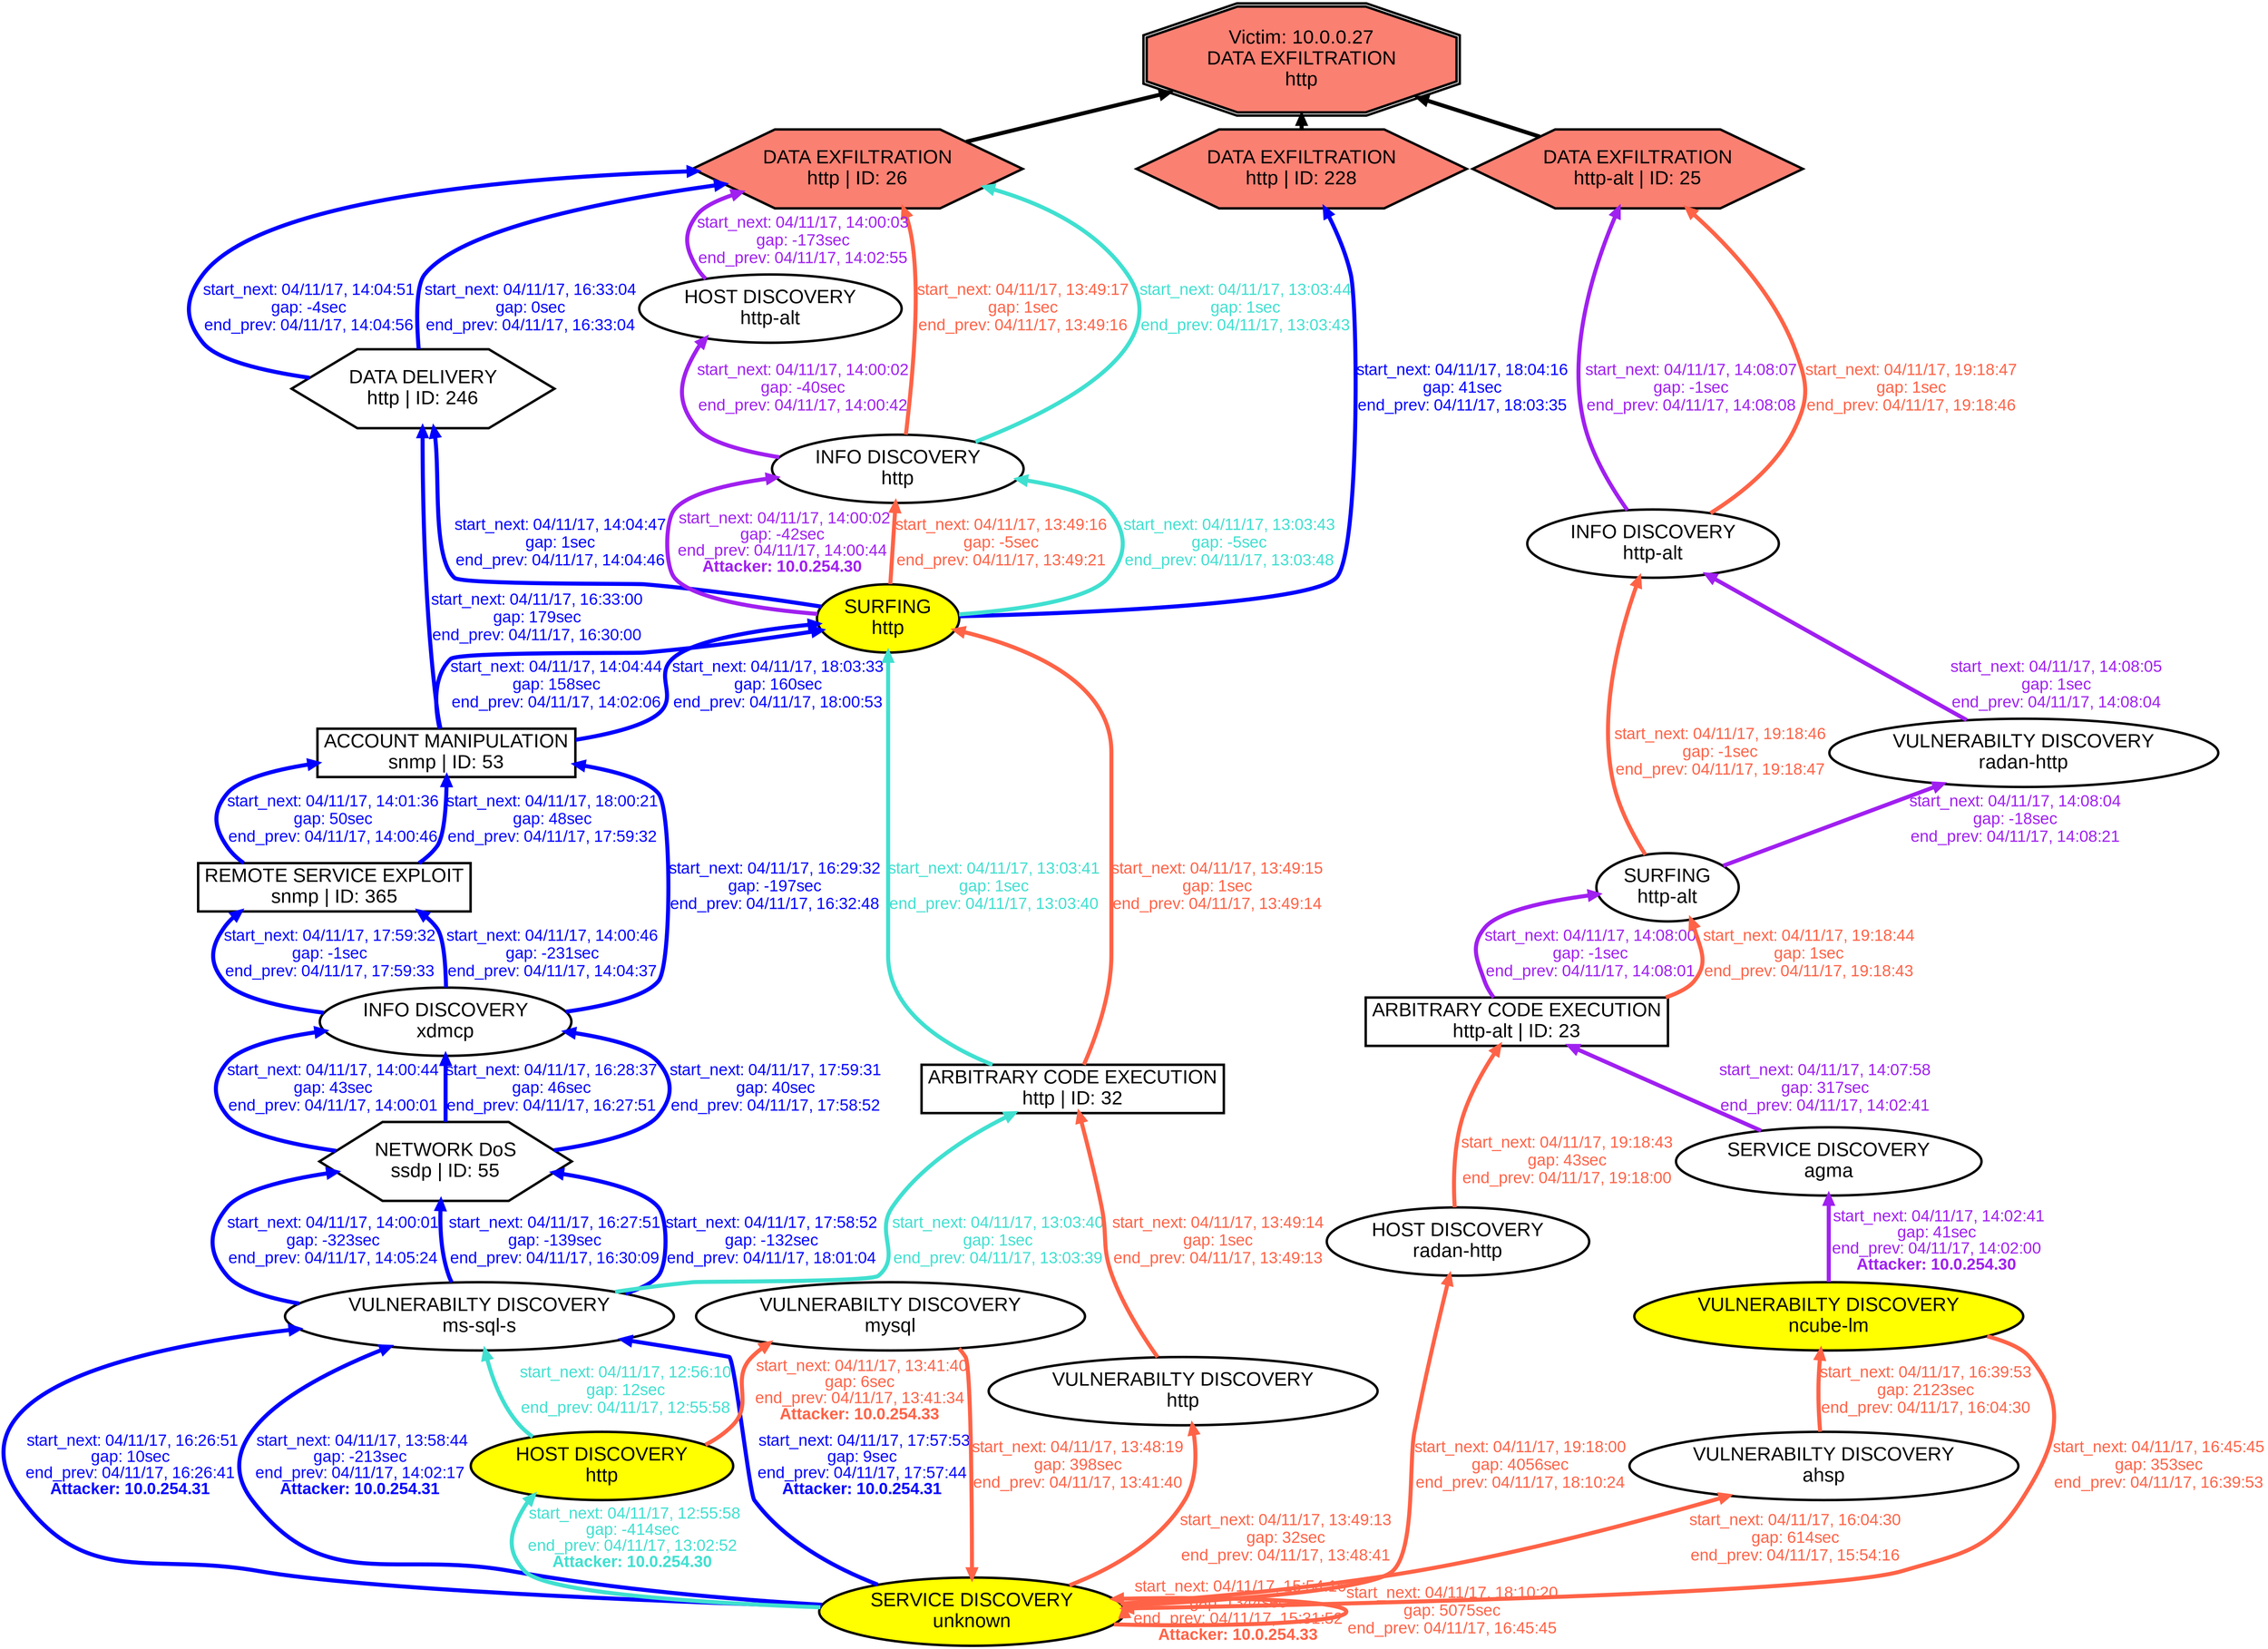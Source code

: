 digraph DATAEXFILTRATIONhttp {
rankdir="BT"; 
 graph [ nodesep="0.1", ranksep="0.02"] 
 node [ fontname=Arial, fontsize=24,penwidth=3]; 
 edge [ fontname=Arial, fontsize=20,penwidth=5 ];
"Victim: 10.0.0.27
DATA EXFILTRATION
http" [shape=doubleoctagon, style=filled, fillcolor=salmon];
{ rank = max; "Victim: 10.0.0.27
DATA EXFILTRATION
http"}
"DATA EXFILTRATION
http | ID: 228" -> "Victim: 10.0.0.27
DATA EXFILTRATION
http"
"DATA EXFILTRATION
http | ID: 228" [style=filled, fillcolor= salmon]
"DATA EXFILTRATION
http | ID: 26" -> "Victim: 10.0.0.27
DATA EXFILTRATION
http"
"DATA EXFILTRATION
http | ID: 26" [style=filled, fillcolor= salmon]
"DATA EXFILTRATION
http-alt | ID: 25" -> "Victim: 10.0.0.27
DATA EXFILTRATION
http"
"DATA EXFILTRATION
http-alt | ID: 25" [style=filled, fillcolor= salmon]
{ rank=same; "DATA EXFILTRATION
http | ID: 228" "DATA EXFILTRATION
http | ID: 26" "DATA EXFILTRATION
http-alt | ID: 25"}
"SERVICE DISCOVERY
unknown" [style=filled, fillcolor= yellow]
"SERVICE DISCOVERY
unknown" -> "VULNERABILTY DISCOVERY
ms-sql-s" [ color=blue] [label=<<font color="blue"> start_next: 04/11/17, 13:58:44<br/>gap: -213sec<br/>end_prev: 04/11/17, 14:02:17</font><br/><font color="blue"><b>Attacker: 10.0.254.31</b></font>>]
"VULNERABILTY DISCOVERY
ms-sql-s" -> "NETWORK DoS
ssdp | ID: 55" [ label="start_next: 04/11/17, 14:00:01
gap: -323sec
end_prev: 04/11/17, 14:05:24"][ fontcolor="blue" color=blue]
"NETWORK DoS
ssdp | ID: 55" -> "INFO DISCOVERY
xdmcp" [ label="start_next: 04/11/17, 14:00:44
gap: 43sec
end_prev: 04/11/17, 14:00:01"][ fontcolor="blue" color=blue]
"INFO DISCOVERY
xdmcp" -> "REMOTE SERVICE EXPLOIT
snmp | ID: 365" [ label="start_next: 04/11/17, 14:00:46
gap: -231sec
end_prev: 04/11/17, 14:04:37"][ fontcolor="blue" color=blue]
"REMOTE SERVICE EXPLOIT
snmp | ID: 365" -> "ACCOUNT MANIPULATION
snmp | ID: 53" [ label="start_next: 04/11/17, 14:01:36
gap: 50sec
end_prev: 04/11/17, 14:00:46"][ fontcolor="blue" color=blue]
"ACCOUNT MANIPULATION
snmp | ID: 53" -> "SURFING
http" [ label="start_next: 04/11/17, 14:04:44
gap: 158sec
end_prev: 04/11/17, 14:02:06"][ fontcolor="blue" color=blue]
"SURFING
http" -> "DATA DELIVERY
http | ID: 246" [ label="start_next: 04/11/17, 14:04:47
gap: 1sec
end_prev: 04/11/17, 14:04:46"][ fontcolor="blue" color=blue]
"DATA DELIVERY
http | ID: 246" -> "DATA EXFILTRATION
http | ID: 26" [ label="start_next: 04/11/17, 14:04:51
gap: -4sec
end_prev: 04/11/17, 14:04:56"][ fontcolor="blue" color=blue]
"SERVICE DISCOVERY
unknown" [style=filled, fillcolor= yellow]
"SERVICE DISCOVERY
unknown" -> "VULNERABILTY DISCOVERY
ms-sql-s" [ color=blue] [label=<<font color="blue"> start_next: 04/11/17, 16:26:51<br/>gap: 10sec<br/>end_prev: 04/11/17, 16:26:41</font><br/><font color="blue"><b>Attacker: 10.0.254.31</b></font>>]
"VULNERABILTY DISCOVERY
ms-sql-s" -> "NETWORK DoS
ssdp | ID: 55" [ label="start_next: 04/11/17, 16:27:51
gap: -139sec
end_prev: 04/11/17, 16:30:09"][ fontcolor="blue" color=blue]
"NETWORK DoS
ssdp | ID: 55" -> "INFO DISCOVERY
xdmcp" [ label="start_next: 04/11/17, 16:28:37
gap: 46sec
end_prev: 04/11/17, 16:27:51"][ fontcolor="blue" color=blue]
"INFO DISCOVERY
xdmcp" -> "ACCOUNT MANIPULATION
snmp | ID: 53" [ label="start_next: 04/11/17, 16:29:32
gap: -197sec
end_prev: 04/11/17, 16:32:48"][ fontcolor="blue" color=blue]
"ACCOUNT MANIPULATION
snmp | ID: 53" -> "DATA DELIVERY
http | ID: 246" [ label="start_next: 04/11/17, 16:33:00
gap: 179sec
end_prev: 04/11/17, 16:30:00"][ fontcolor="blue" color=blue]
"DATA DELIVERY
http | ID: 246" -> "DATA EXFILTRATION
http | ID: 26" [ label="start_next: 04/11/17, 16:33:04
gap: 0sec
end_prev: 04/11/17, 16:33:04"][ fontcolor="blue" color=blue]
"SERVICE DISCOVERY
unknown" [style=filled, fillcolor= yellow]
"SERVICE DISCOVERY
unknown" -> "VULNERABILTY DISCOVERY
ms-sql-s" [ color=blue] [label=<<font color="blue"> start_next: 04/11/17, 17:57:53<br/>gap: 9sec<br/>end_prev: 04/11/17, 17:57:44</font><br/><font color="blue"><b>Attacker: 10.0.254.31</b></font>>]
"VULNERABILTY DISCOVERY
ms-sql-s" -> "NETWORK DoS
ssdp | ID: 55" [ label="start_next: 04/11/17, 17:58:52
gap: -132sec
end_prev: 04/11/17, 18:01:04"][ fontcolor="blue" color=blue]
"NETWORK DoS
ssdp | ID: 55" -> "INFO DISCOVERY
xdmcp" [ label="start_next: 04/11/17, 17:59:31
gap: 40sec
end_prev: 04/11/17, 17:58:52"][ fontcolor="blue" color=blue]
"INFO DISCOVERY
xdmcp" -> "REMOTE SERVICE EXPLOIT
snmp | ID: 365" [ label="start_next: 04/11/17, 17:59:32
gap: -1sec
end_prev: 04/11/17, 17:59:33"][ fontcolor="blue" color=blue]
"REMOTE SERVICE EXPLOIT
snmp | ID: 365" -> "ACCOUNT MANIPULATION
snmp | ID: 53" [ label="start_next: 04/11/17, 18:00:21
gap: 48sec
end_prev: 04/11/17, 17:59:32"][ fontcolor="blue" color=blue]
"ACCOUNT MANIPULATION
snmp | ID: 53" -> "SURFING
http" [ label="start_next: 04/11/17, 18:03:33
gap: 160sec
end_prev: 04/11/17, 18:00:53"][ fontcolor="blue" color=blue]
"SURFING
http" -> "DATA EXFILTRATION
http | ID: 228" [ label="start_next: 04/11/17, 18:04:16
gap: 41sec
end_prev: 04/11/17, 18:03:35"][ fontcolor="blue" color=blue]
"SURFING
http" [style=filled, fillcolor= yellow]
"SURFING
http" -> "INFO DISCOVERY
http" [ color=purple] [label=<<font color="purple"> start_next: 04/11/17, 14:00:02<br/>gap: -42sec<br/>end_prev: 04/11/17, 14:00:44</font><br/><font color="purple"><b>Attacker: 10.0.254.30</b></font>>]
"INFO DISCOVERY
http" -> "HOST DISCOVERY
http-alt" [ label="start_next: 04/11/17, 14:00:02
gap: -40sec
end_prev: 04/11/17, 14:00:42"][ fontcolor="purple" color=purple]
"HOST DISCOVERY
http-alt" -> "DATA EXFILTRATION
http | ID: 26" [ label="start_next: 04/11/17, 14:00:03
gap: -173sec
end_prev: 04/11/17, 14:02:55"][ fontcolor="purple" color=purple]
"VULNERABILTY DISCOVERY
ncube-lm" [style=filled, fillcolor= yellow]
"VULNERABILTY DISCOVERY
ncube-lm" -> "SERVICE DISCOVERY
agma" [ color=purple] [label=<<font color="purple"> start_next: 04/11/17, 14:02:41<br/>gap: 41sec<br/>end_prev: 04/11/17, 14:02:00</font><br/><font color="purple"><b>Attacker: 10.0.254.30</b></font>>]
"SERVICE DISCOVERY
agma" -> "ARBITRARY CODE EXECUTION
http-alt | ID: 23" [ label="start_next: 04/11/17, 14:07:58
gap: 317sec
end_prev: 04/11/17, 14:02:41"][ fontcolor="purple" color=purple]
"ARBITRARY CODE EXECUTION
http-alt | ID: 23" -> "SURFING
http-alt" [ label="start_next: 04/11/17, 14:08:00
gap: -1sec
end_prev: 04/11/17, 14:08:01"][ fontcolor="purple" color=purple]
"SURFING
http-alt" -> "VULNERABILTY DISCOVERY
radan-http" [ label="start_next: 04/11/17, 14:08:04
gap: -18sec
end_prev: 04/11/17, 14:08:21"][ fontcolor="purple" color=purple]
"VULNERABILTY DISCOVERY
radan-http" -> "INFO DISCOVERY
http-alt" [ label="start_next: 04/11/17, 14:08:05
gap: 1sec
end_prev: 04/11/17, 14:08:04"][ fontcolor="purple" color=purple]
"INFO DISCOVERY
http-alt" -> "DATA EXFILTRATION
http-alt | ID: 25" [ label="start_next: 04/11/17, 14:08:07
gap: -1sec
end_prev: 04/11/17, 14:08:08"][ fontcolor="purple" color=purple]
"HOST DISCOVERY
http" [style=filled, fillcolor= yellow]
"HOST DISCOVERY
http" -> "VULNERABILTY DISCOVERY
mysql" [ color=tomato] [label=<<font color="tomato"> start_next: 04/11/17, 13:41:40<br/>gap: 6sec<br/>end_prev: 04/11/17, 13:41:34</font><br/><font color="tomato"><b>Attacker: 10.0.254.33</b></font>>]
"VULNERABILTY DISCOVERY
mysql" -> "SERVICE DISCOVERY
unknown" [ label="start_next: 04/11/17, 13:48:19
gap: 398sec
end_prev: 04/11/17, 13:41:40"][ fontcolor="tomato" color=tomato]
"SERVICE DISCOVERY
unknown" -> "VULNERABILTY DISCOVERY
http" [ label="start_next: 04/11/17, 13:49:13
gap: 32sec
end_prev: 04/11/17, 13:48:41"][ fontcolor="tomato" color=tomato]
"VULNERABILTY DISCOVERY
http" -> "ARBITRARY CODE EXECUTION
http | ID: 32" [ label="start_next: 04/11/17, 13:49:14
gap: 1sec
end_prev: 04/11/17, 13:49:13"][ fontcolor="tomato" color=tomato]
"ARBITRARY CODE EXECUTION
http | ID: 32" -> "SURFING
http" [ label="start_next: 04/11/17, 13:49:15
gap: 1sec
end_prev: 04/11/17, 13:49:14"][ fontcolor="tomato" color=tomato]
"SURFING
http" -> "INFO DISCOVERY
http" [ label="start_next: 04/11/17, 13:49:16
gap: -5sec
end_prev: 04/11/17, 13:49:21"][ fontcolor="tomato" color=tomato]
"INFO DISCOVERY
http" -> "DATA EXFILTRATION
http | ID: 26" [ label="start_next: 04/11/17, 13:49:17
gap: 1sec
end_prev: 04/11/17, 13:49:16"][ fontcolor="tomato" color=tomato]
"SERVICE DISCOVERY
unknown" [style=filled, fillcolor= yellow]
"SERVICE DISCOVERY
unknown" -> "SERVICE DISCOVERY
unknown" [ color=tomato] [label=<<font color="tomato"> start_next: 04/11/17, 15:54:16<br/>gap: 1344sec<br/>end_prev: 04/11/17, 15:31:52</font><br/><font color="tomato"><b>Attacker: 10.0.254.33</b></font>>]
"SERVICE DISCOVERY
unknown" -> "VULNERABILTY DISCOVERY
ahsp" [ label="start_next: 04/11/17, 16:04:30
gap: 614sec
end_prev: 04/11/17, 15:54:16"][ fontcolor="tomato" color=tomato]
"VULNERABILTY DISCOVERY
ahsp" -> "VULNERABILTY DISCOVERY
ncube-lm" [ label="start_next: 04/11/17, 16:39:53
gap: 2123sec
end_prev: 04/11/17, 16:04:30"][ fontcolor="tomato" color=tomato]
"VULNERABILTY DISCOVERY
ncube-lm" -> "SERVICE DISCOVERY
unknown" [ label="start_next: 04/11/17, 16:45:45
gap: 353sec
end_prev: 04/11/17, 16:39:53"][ fontcolor="tomato" color=tomato]
"SERVICE DISCOVERY
unknown" -> "SERVICE DISCOVERY
unknown" [ label="start_next: 04/11/17, 18:10:20
gap: 5075sec
end_prev: 04/11/17, 16:45:45"][ fontcolor="tomato" color=tomato]
"SERVICE DISCOVERY
unknown" -> "HOST DISCOVERY
radan-http" [ label="start_next: 04/11/17, 19:18:00
gap: 4056sec
end_prev: 04/11/17, 18:10:24"][ fontcolor="tomato" color=tomato]
"HOST DISCOVERY
radan-http" -> "ARBITRARY CODE EXECUTION
http-alt | ID: 23" [ label="start_next: 04/11/17, 19:18:43
gap: 43sec
end_prev: 04/11/17, 19:18:00"][ fontcolor="tomato" color=tomato]
"ARBITRARY CODE EXECUTION
http-alt | ID: 23" -> "SURFING
http-alt" [ label="start_next: 04/11/17, 19:18:44
gap: 1sec
end_prev: 04/11/17, 19:18:43"][ fontcolor="tomato" color=tomato]
"SURFING
http-alt" -> "INFO DISCOVERY
http-alt" [ label="start_next: 04/11/17, 19:18:46
gap: -1sec
end_prev: 04/11/17, 19:18:47"][ fontcolor="tomato" color=tomato]
"INFO DISCOVERY
http-alt" -> "DATA EXFILTRATION
http-alt | ID: 25" [ label="start_next: 04/11/17, 19:18:47
gap: 1sec
end_prev: 04/11/17, 19:18:46"][ fontcolor="tomato" color=tomato]
"SERVICE DISCOVERY
unknown" [style=filled, fillcolor= yellow]
"SERVICE DISCOVERY
unknown" -> "HOST DISCOVERY
http" [ color=turquoise] [label=<<font color="turquoise"> start_next: 04/11/17, 12:55:58<br/>gap: -414sec<br/>end_prev: 04/11/17, 13:02:52</font><br/><font color="turquoise"><b>Attacker: 10.0.254.30</b></font>>]
"HOST DISCOVERY
http" -> "VULNERABILTY DISCOVERY
ms-sql-s" [ label="start_next: 04/11/17, 12:56:10
gap: 12sec
end_prev: 04/11/17, 12:55:58"][ fontcolor="turquoise" color=turquoise]
"VULNERABILTY DISCOVERY
ms-sql-s" -> "ARBITRARY CODE EXECUTION
http | ID: 32" [ label="start_next: 04/11/17, 13:03:40
gap: 1sec
end_prev: 04/11/17, 13:03:39"][ fontcolor="turquoise" color=turquoise]
"ARBITRARY CODE EXECUTION
http | ID: 32" -> "SURFING
http" [ label="start_next: 04/11/17, 13:03:41
gap: 1sec
end_prev: 04/11/17, 13:03:40"][ fontcolor="turquoise" color=turquoise]
"SURFING
http" -> "INFO DISCOVERY
http" [ label="start_next: 04/11/17, 13:03:43
gap: -5sec
end_prev: 04/11/17, 13:03:48"][ fontcolor="turquoise" color=turquoise]
"INFO DISCOVERY
http" -> "DATA EXFILTRATION
http | ID: 26" [ label="start_next: 04/11/17, 13:03:44
gap: 1sec
end_prev: 04/11/17, 13:03:43"][ fontcolor="turquoise" color=turquoise]
"SERVICE DISCOVERY
unknown" [shape=oval]
"SERVICE DISCOVERY
unknown" [tooltip="ET SCAN Behavioral Unusual Port 445 traffic Potential Scan or Infection
ET SCAN Potential VNC Scan 5800-5820
ET SCAN NMAP OS Detection Probe
ET SCAN Potential VNC Scan 5900-5920
ET SCAN Potential SSH Scan"]
"VULNERABILTY DISCOVERY
ms-sql-s" [shape=oval]
"VULNERABILTY DISCOVERY
ms-sql-s" [tooltip="ET POLICY Suspicious inbound to mySQL port 3306
ET POLICY Suspicious inbound to mSQL port 4333
ET POLICY Suspicious inbound to MSSQL port 1433
ET POLICY Suspicious inbound to Oracle SQL port 1521
ET SCAN Nessus User Agent
ET POLICY Suspicious inbound to PostgreSQL port 5432
ET SCAN Nikto Web App Scan in Progress"]
"NETWORK DoS
ssdp | ID: 55" [shape=hexagon]
"NETWORK DoS
ssdp | ID: 55" [tooltip="ET DOS Possible SSDP Amplification Scan in Progress"]
"INFO DISCOVERY
xdmcp" [shape=oval]
"INFO DISCOVERY
xdmcp" [tooltip="GPL WEB_SERVER mod_gzip_status access
GPL RPC xdmcp info query"]
"REMOTE SERVICE EXPLOIT
snmp | ID: 365" [shape=box]
"REMOTE SERVICE EXPLOIT
snmp | ID: 365" [tooltip="ET SNMP Samsung Printer SNMP Hardcode RW Community String"]
"ACCOUNT MANIPULATION
snmp | ID: 53" [shape=box]
"ACCOUNT MANIPULATION
snmp | ID: 53" [tooltip="GPL SNMP private access udp
GPL SNMP public access udp"]
"SURFING
http" [shape=oval]
"SURFING
http" [tooltip="ET WEB_SERVER WEB-PHP phpinfo access"]
"DATA DELIVERY
http | ID: 246" [shape=hexagon]
"DATA DELIVERY
http | ID: 246" [tooltip="ET WEB_SERVER PHP tags in HTTP POST
GPL WEB_SERVER perl post attempt"]
"DATA EXFILTRATION
http | ID: 26" [shape=hexagon]
"DATA EXFILTRATION
http | ID: 26" [tooltip="ET WEB_SPECIFIC_APPS PHP-CGI query string parameter vulnerability"]
"DATA EXFILTRATION
http | ID: 228" [shape=hexagon]
"DATA EXFILTRATION
http | ID: 228" [tooltip="ET WEB_SPECIFIC_APPS PHP-CGI query string parameter vulnerability"]
"INFO DISCOVERY
http" [shape=oval]
"INFO DISCOVERY
http" [tooltip="GPL WEB_SERVER globals.pl access"]
"HOST DISCOVERY
http-alt" [shape=oval]
"HOST DISCOVERY
http-alt" [tooltip="ET SCAN Behavioral Unusually fast Terminal Server Traffic Potential Scan or Infection (Inbound)
ET SCAN Possible Nmap User-Agent Observed
ET SCAN Nmap Scripting Engine User-Agent Detected (Nmap Scripting Engine)"]
"VULNERABILTY DISCOVERY
ncube-lm" [shape=oval]
"VULNERABILTY DISCOVERY
ncube-lm" [tooltip="ET POLICY Suspicious inbound to Oracle SQL port 1521
ET POLICY Suspicious inbound to mSQL port 4333"]
"SERVICE DISCOVERY
agma" [shape=oval]
"SERVICE DISCOVERY
agma" [tooltip="ET SCAN Potential VNC Scan 5900-5920"]
"ARBITRARY CODE EXECUTION
http-alt | ID: 23" [shape=box]
"ARBITRARY CODE EXECUTION
http-alt | ID: 23" [tooltip="ET CURRENT_EVENTS QNAP Shellshock CVE-2014-6271"]
"SURFING
http-alt" [shape=oval]
"SURFING
http-alt" [tooltip="ET WEB_SERVER WEB-PHP phpinfo access"]
"VULNERABILTY DISCOVERY
radan-http" [shape=oval]
"VULNERABILTY DISCOVERY
radan-http" [tooltip="ET SCAN Nikto Web App Scan in Progress"]
"INFO DISCOVERY
http-alt" [shape=oval]
"INFO DISCOVERY
http-alt" [tooltip="GPL WEB_SERVER globals.pl access"]
"DATA EXFILTRATION
http-alt | ID: 25" [shape=hexagon]
"DATA EXFILTRATION
http-alt | ID: 25" [tooltip="ET WEB_SPECIFIC_APPS PHP-CGI query string parameter vulnerability"]
"HOST DISCOVERY
http" [shape=oval]
"HOST DISCOVERY
http" [tooltip="ET SCAN Possible Nmap User-Agent Observed
ET SCAN Nmap Scripting Engine User-Agent Detected (Nmap Scripting Engine)"]
"VULNERABILTY DISCOVERY
mysql" [shape=oval]
"VULNERABILTY DISCOVERY
mysql" [tooltip="ET POLICY Suspicious inbound to MSSQL port 1433
ET POLICY Suspicious inbound to mySQL port 3306
ET POLICY Suspicious inbound to PostgreSQL port 5432"]
"VULNERABILTY DISCOVERY
http" [shape=oval]
"VULNERABILTY DISCOVERY
http" [tooltip="ET SCAN Nikto Web App Scan in Progress"]
"ARBITRARY CODE EXECUTION
http | ID: 32" [shape=box]
"ARBITRARY CODE EXECUTION
http | ID: 32" [tooltip="ET CURRENT_EVENTS QNAP Shellshock CVE-2014-6271"]
"VULNERABILTY DISCOVERY
ahsp" [shape=oval]
"VULNERABILTY DISCOVERY
ahsp" [tooltip="ET POLICY Suspicious inbound to mSQL port 4333"]
"HOST DISCOVERY
radan-http" [shape=oval]
"HOST DISCOVERY
radan-http" [tooltip="ET SCAN Possible Nmap User-Agent Observed
ET SCAN Nmap Scripting Engine User-Agent Detected (Nmap Scripting Engine)"]
}
